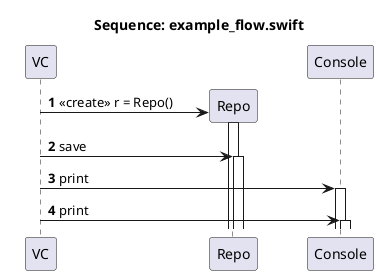 @startuml
autonumber
autoactivate on
skinparam ArrowThickness 1
skinparam ParticipantPadding 20
title Sequence: example_flow.swift
participant VC
participant Repo
participant Console
create Repo
VC -> Repo : <<create>> r = Repo()
VC -> Repo : save
VC -> Console : print
VC -> Console : print
@enduml
